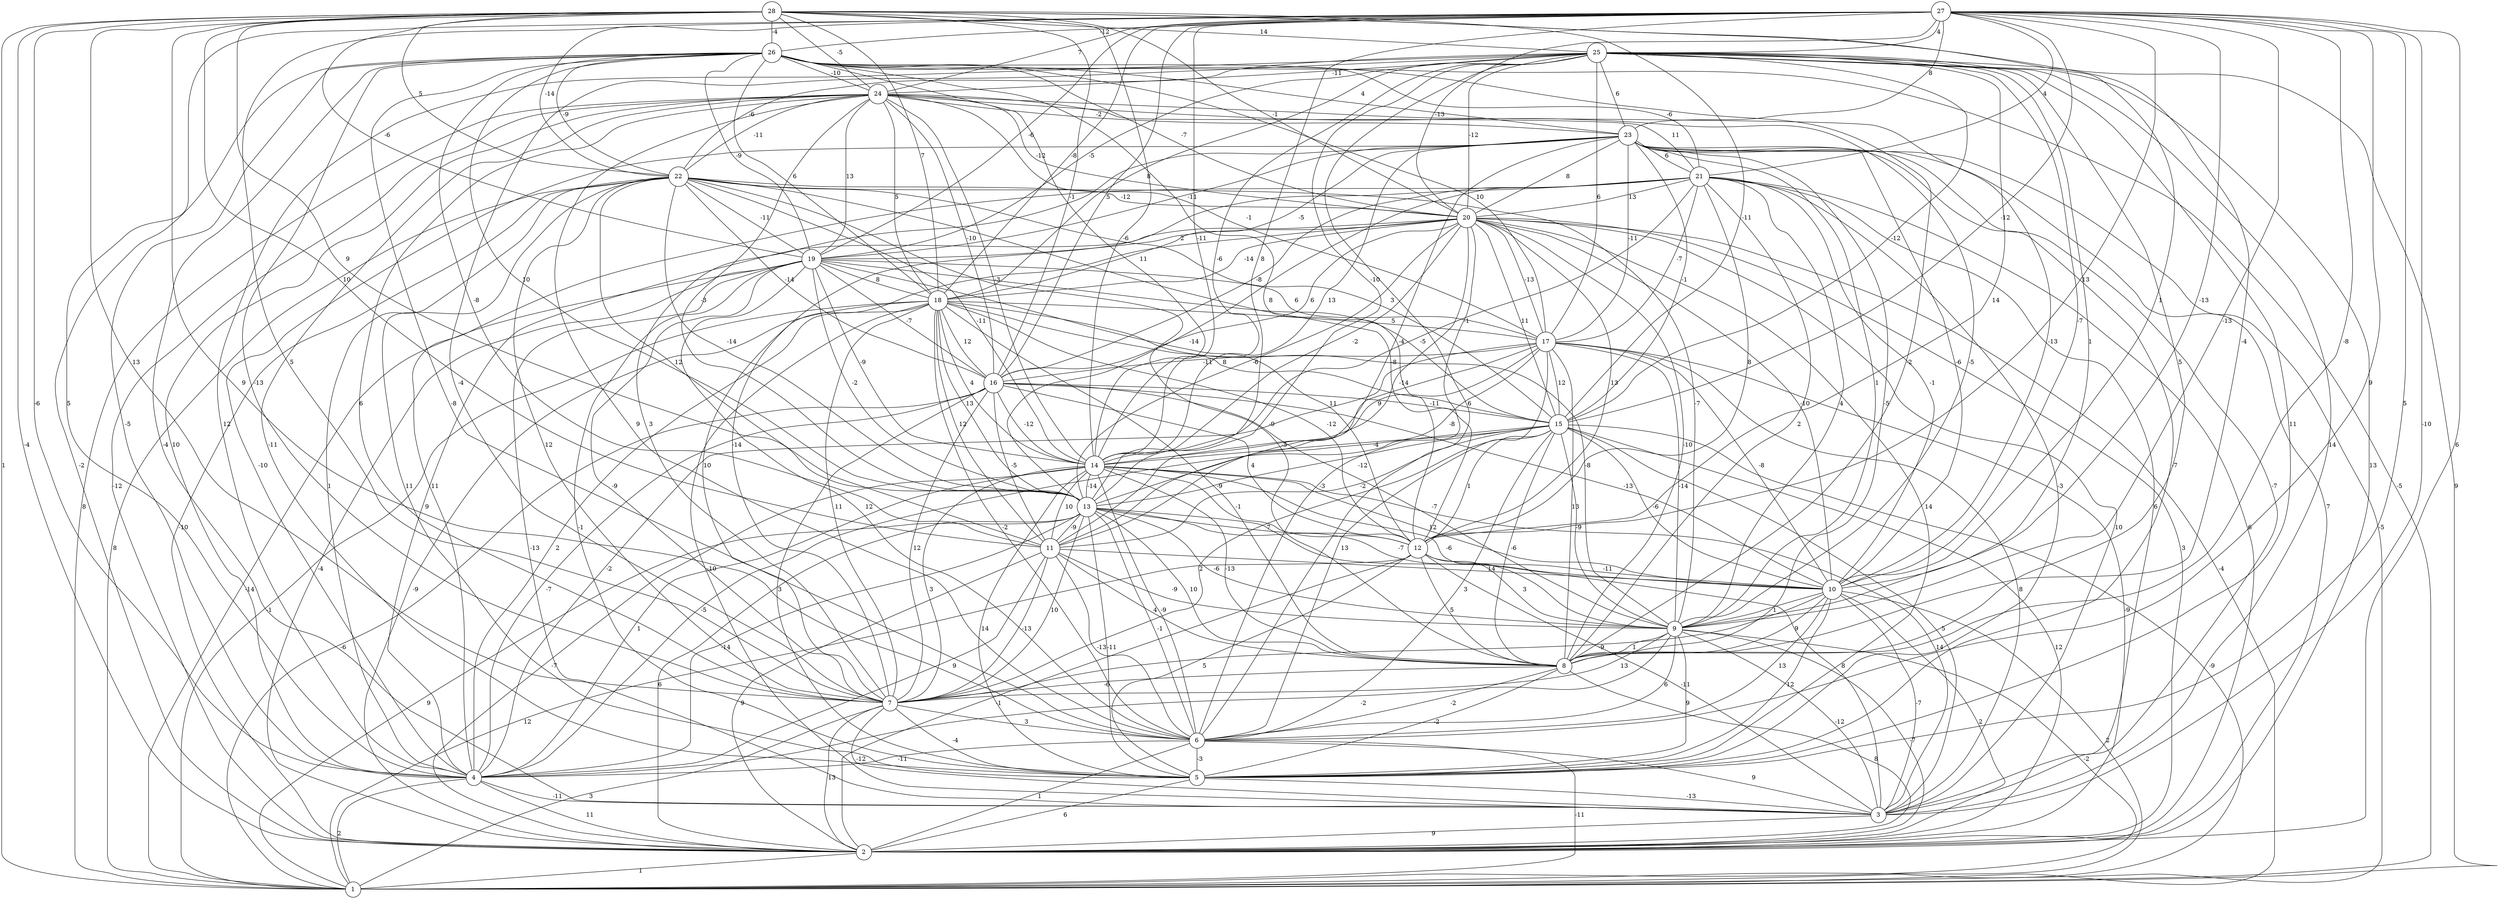 graph { 
	 fontname="Helvetica,Arial,sans-serif" 
	 node [shape = circle]; 
	 28 -- 1 [label = "1"];
	 28 -- 2 [label = "-4"];
	 28 -- 4 [label = "-6"];
	 28 -- 6 [label = "9"];
	 28 -- 7 [label = "13"];
	 28 -- 8 [label = "-4"];
	 28 -- 10 [label = "1"];
	 28 -- 11 [label = "10"];
	 28 -- 13 [label = "9"];
	 28 -- 14 [label = "-6"];
	 28 -- 15 [label = "-11"];
	 28 -- 16 [label = "-1"];
	 28 -- 18 [label = "7"];
	 28 -- 19 [label = "-6"];
	 28 -- 20 [label = "-1"];
	 28 -- 22 [label = "5"];
	 28 -- 24 [label = "-5"];
	 28 -- 25 [label = "14"];
	 28 -- 26 [label = "-4"];
	 27 -- 2 [label = "6"];
	 27 -- 3 [label = "-10"];
	 27 -- 4 [label = "5"];
	 27 -- 5 [label = "5"];
	 27 -- 6 [label = "9"];
	 27 -- 7 [label = "5"];
	 27 -- 8 [label = "-8"];
	 27 -- 9 [label = "-13"];
	 27 -- 10 [label = "-13"];
	 27 -- 12 [label = "13"];
	 27 -- 13 [label = "8"];
	 27 -- 14 [label = "-11"];
	 27 -- 15 [label = "-12"];
	 27 -- 16 [label = "5"];
	 27 -- 18 [label = "-8"];
	 27 -- 19 [label = "-6"];
	 27 -- 20 [label = "-13"];
	 27 -- 21 [label = "4"];
	 27 -- 22 [label = "-14"];
	 27 -- 23 [label = "8"];
	 27 -- 24 [label = "7"];
	 27 -- 25 [label = "4"];
	 27 -- 26 [label = "-12"];
	 26 -- 1 [label = "-5"];
	 26 -- 2 [label = "-2"];
	 26 -- 3 [label = "-4"];
	 26 -- 4 [label = "-5"];
	 26 -- 6 [label = "-8"];
	 26 -- 7 [label = "-13"];
	 26 -- 8 [label = "-2"];
	 26 -- 11 [label = "-8"];
	 26 -- 12 [label = "8"];
	 26 -- 13 [label = "10"];
	 26 -- 14 [label = "11"];
	 26 -- 17 [label = "10"];
	 26 -- 18 [label = "6"];
	 26 -- 19 [label = "-9"];
	 26 -- 20 [label = "-7"];
	 26 -- 21 [label = "-6"];
	 26 -- 22 [label = "-9"];
	 26 -- 23 [label = "4"];
	 26 -- 24 [label = "-10"];
	 25 -- 1 [label = "9"];
	 25 -- 2 [label = "13"];
	 25 -- 3 [label = "14"];
	 25 -- 4 [label = "12"];
	 25 -- 5 [label = "11"];
	 25 -- 6 [label = "6"];
	 25 -- 7 [label = "-4"];
	 25 -- 8 [label = "5"];
	 25 -- 9 [label = "1"];
	 25 -- 10 [label = "-7"];
	 25 -- 12 [label = "14"];
	 25 -- 13 [label = "-10"];
	 25 -- 14 [label = "-6"];
	 25 -- 15 [label = "-12"];
	 25 -- 17 [label = "6"];
	 25 -- 18 [label = "8"];
	 25 -- 19 [label = "-5"];
	 25 -- 20 [label = "-12"];
	 25 -- 22 [label = "-6"];
	 25 -- 23 [label = "6"];
	 25 -- 24 [label = "-11"];
	 24 -- 1 [label = "8"];
	 24 -- 2 [label = "-12"];
	 24 -- 4 [label = "10"];
	 24 -- 5 [label = "-11"];
	 24 -- 6 [label = "9"];
	 24 -- 7 [label = "6"];
	 24 -- 9 [label = "-5"];
	 24 -- 10 [label = "-13"];
	 24 -- 13 [label = "-3"];
	 24 -- 14 [label = "-3"];
	 24 -- 16 [label = "-10"];
	 24 -- 17 [label = "-1"];
	 24 -- 18 [label = "5"];
	 24 -- 19 [label = "13"];
	 24 -- 20 [label = "-12"];
	 24 -- 21 [label = "11"];
	 24 -- 22 [label = "-11"];
	 24 -- 23 [label = "-2"];
	 23 -- 1 [label = "-5"];
	 23 -- 2 [label = "7"];
	 23 -- 3 [label = "-7"];
	 23 -- 4 [label = "-10"];
	 23 -- 5 [label = "-7"];
	 23 -- 7 [label = "3"];
	 23 -- 8 [label = "-5"];
	 23 -- 9 [label = "1"];
	 23 -- 10 [label = "-6"];
	 23 -- 11 [label = "-4"];
	 23 -- 14 [label = "13"];
	 23 -- 15 [label = "-1"];
	 23 -- 17 [label = "-11"];
	 23 -- 18 [label = "-5"];
	 23 -- 19 [label = "-11"];
	 23 -- 20 [label = "8"];
	 23 -- 21 [label = "6"];
	 22 -- 1 [label = "8"];
	 22 -- 2 [label = "-10"];
	 22 -- 4 [label = "1"];
	 22 -- 5 [label = "11"];
	 22 -- 7 [label = "12"];
	 22 -- 8 [label = "-9"];
	 22 -- 9 [label = "-7"];
	 22 -- 11 [label = "12"];
	 22 -- 12 [label = "-8"];
	 22 -- 13 [label = "-14"];
	 22 -- 14 [label = "-11"];
	 22 -- 15 [label = "3"];
	 22 -- 16 [label = "-14"];
	 22 -- 19 [label = "-11"];
	 22 -- 20 [label = "-12"];
	 21 -- 2 [label = "6"];
	 21 -- 3 [label = "6"];
	 21 -- 4 [label = "11"];
	 21 -- 5 [label = "-3"];
	 21 -- 7 [label = "-14"];
	 21 -- 8 [label = "2"];
	 21 -- 9 [label = "4"];
	 21 -- 10 [label = "-1"];
	 21 -- 12 [label = "8"];
	 21 -- 13 [label = "-14"];
	 21 -- 14 [label = "-1"];
	 21 -- 16 [label = "-8"];
	 21 -- 17 [label = "-7"];
	 21 -- 20 [label = "13"];
	 20 -- 1 [label = "-4"];
	 20 -- 2 [label = "3"];
	 20 -- 3 [label = "10"];
	 20 -- 4 [label = "9"];
	 20 -- 5 [label = "14"];
	 20 -- 6 [label = "-3"];
	 20 -- 7 [label = "10"];
	 20 -- 8 [label = "-10"];
	 20 -- 10 [label = "-10"];
	 20 -- 11 [label = "-14"];
	 20 -- 12 [label = "13"];
	 20 -- 13 [label = "-6"];
	 20 -- 14 [label = "-2"];
	 20 -- 15 [label = "11"];
	 20 -- 16 [label = "6"];
	 20 -- 17 [label = "-13"];
	 20 -- 18 [label = "-14"];
	 20 -- 19 [label = "2"];
	 19 -- 1 [label = "-14"];
	 19 -- 2 [label = "-4"];
	 19 -- 3 [label = "-13"];
	 19 -- 5 [label = "-1"];
	 19 -- 6 [label = "12"];
	 19 -- 7 [label = "-9"];
	 19 -- 12 [label = "11"];
	 19 -- 13 [label = "-2"];
	 19 -- 14 [label = "-9"];
	 19 -- 15 [label = "-5"];
	 19 -- 16 [label = "-7"];
	 19 -- 17 [label = "6"];
	 19 -- 18 [label = "8"];
	 18 -- 1 [label = "-1"];
	 18 -- 2 [label = "-9"];
	 18 -- 3 [label = "-10"];
	 18 -- 4 [label = "2"];
	 18 -- 6 [label = "-2"];
	 18 -- 7 [label = "11"];
	 18 -- 8 [label = "-9"];
	 18 -- 9 [label = "-8"];
	 18 -- 11 [label = "12"];
	 18 -- 12 [label = "-12"];
	 18 -- 13 [label = "13"];
	 18 -- 14 [label = "4"];
	 18 -- 15 [label = "8"];
	 18 -- 16 [label = "12"];
	 18 -- 17 [label = "5"];
	 17 -- 2 [label = "-9"];
	 17 -- 3 [label = "8"];
	 17 -- 4 [label = "-2"];
	 17 -- 6 [label = "13"];
	 17 -- 8 [label = "13"];
	 17 -- 9 [label = "-14"];
	 17 -- 10 [label = "-8"];
	 17 -- 11 [label = "-5"];
	 17 -- 13 [label = "-8"];
	 17 -- 14 [label = "9"];
	 17 -- 15 [label = "12"];
	 17 -- 16 [label = "-11"];
	 16 -- 1 [label = "-6"];
	 16 -- 4 [label = "-7"];
	 16 -- 5 [label = "3"];
	 16 -- 7 [label = "12"];
	 16 -- 9 [label = "-7"];
	 16 -- 10 [label = "-13"];
	 16 -- 11 [label = "-5"];
	 16 -- 12 [label = "4"];
	 16 -- 14 [label = "-12"];
	 16 -- 15 [label = "-11"];
	 15 -- 1 [label = "-9"];
	 15 -- 2 [label = "12"];
	 15 -- 3 [label = "5"];
	 15 -- 4 [label = "-5"];
	 15 -- 6 [label = "3"];
	 15 -- 7 [label = "2"];
	 15 -- 8 [label = "-6"];
	 15 -- 9 [label = "-9"];
	 15 -- 10 [label = "-6"];
	 15 -- 11 [label = "-2"];
	 15 -- 12 [label = "1"];
	 15 -- 13 [label = "-12"];
	 15 -- 14 [label = "-4"];
	 14 -- 2 [label = "-7"];
	 14 -- 3 [label = "14"];
	 14 -- 4 [label = "1"];
	 14 -- 5 [label = "14"];
	 14 -- 6 [label = "-9"];
	 14 -- 7 [label = "3"];
	 14 -- 8 [label = "-13"];
	 14 -- 9 [label = "-6"];
	 14 -- 10 [label = "12"];
	 14 -- 11 [label = "10"];
	 14 -- 12 [label = "-1"];
	 14 -- 13 [label = "-14"];
	 13 -- 1 [label = "9"];
	 13 -- 2 [label = "6"];
	 13 -- 3 [label = "8"];
	 13 -- 4 [label = "-14"];
	 13 -- 5 [label = "-11"];
	 13 -- 6 [label = "-1"];
	 13 -- 7 [label = "10"];
	 13 -- 8 [label = "10"];
	 13 -- 9 [label = "-6"];
	 13 -- 10 [label = "-7"];
	 13 -- 11 [label = "-9"];
	 13 -- 12 [label = "7"];
	 12 -- 1 [label = "12"];
	 12 -- 2 [label = "-1"];
	 12 -- 3 [label = "-11"];
	 12 -- 5 [label = "5"];
	 12 -- 8 [label = "5"];
	 12 -- 9 [label = "3"];
	 12 -- 10 [label = "-11"];
	 11 -- 2 [label = "9"];
	 11 -- 4 [label = "9"];
	 11 -- 6 [label = "-13"];
	 11 -- 7 [label = "-13"];
	 11 -- 8 [label = "4"];
	 11 -- 9 [label = "-9"];
	 11 -- 10 [label = "14"];
	 10 -- 1 [label = "2"];
	 10 -- 2 [label = "2"];
	 10 -- 3 [label = "-7"];
	 10 -- 5 [label = "12"];
	 10 -- 6 [label = "13"];
	 10 -- 7 [label = "-9"];
	 10 -- 8 [label = "9"];
	 10 -- 9 [label = "1"];
	 9 -- 1 [label = "-2"];
	 9 -- 2 [label = "-7"];
	 9 -- 3 [label = "-12"];
	 9 -- 4 [label = "-2"];
	 9 -- 5 [label = "9"];
	 9 -- 6 [label = "6"];
	 9 -- 7 [label = "13"];
	 9 -- 8 [label = "1"];
	 8 -- 2 [label = "8"];
	 8 -- 5 [label = "-2"];
	 8 -- 6 [label = "-2"];
	 8 -- 7 [label = "-6"];
	 7 -- 1 [label = "3"];
	 7 -- 2 [label = "13"];
	 7 -- 3 [label = "-12"];
	 7 -- 5 [label = "-4"];
	 7 -- 6 [label = "3"];
	 6 -- 1 [label = "-11"];
	 6 -- 2 [label = "1"];
	 6 -- 3 [label = "9"];
	 6 -- 4 [label = "-11"];
	 6 -- 5 [label = "-3"];
	 5 -- 2 [label = "6"];
	 5 -- 3 [label = "-13"];
	 4 -- 1 [label = "2"];
	 4 -- 2 [label = "11"];
	 4 -- 3 [label = "-11"];
	 3 -- 2 [label = "9"];
	 2 -- 1 [label = "1"];
	 1;
	 2;
	 3;
	 4;
	 5;
	 6;
	 7;
	 8;
	 9;
	 10;
	 11;
	 12;
	 13;
	 14;
	 15;
	 16;
	 17;
	 18;
	 19;
	 20;
	 21;
	 22;
	 23;
	 24;
	 25;
	 26;
	 27;
	 28;
}

